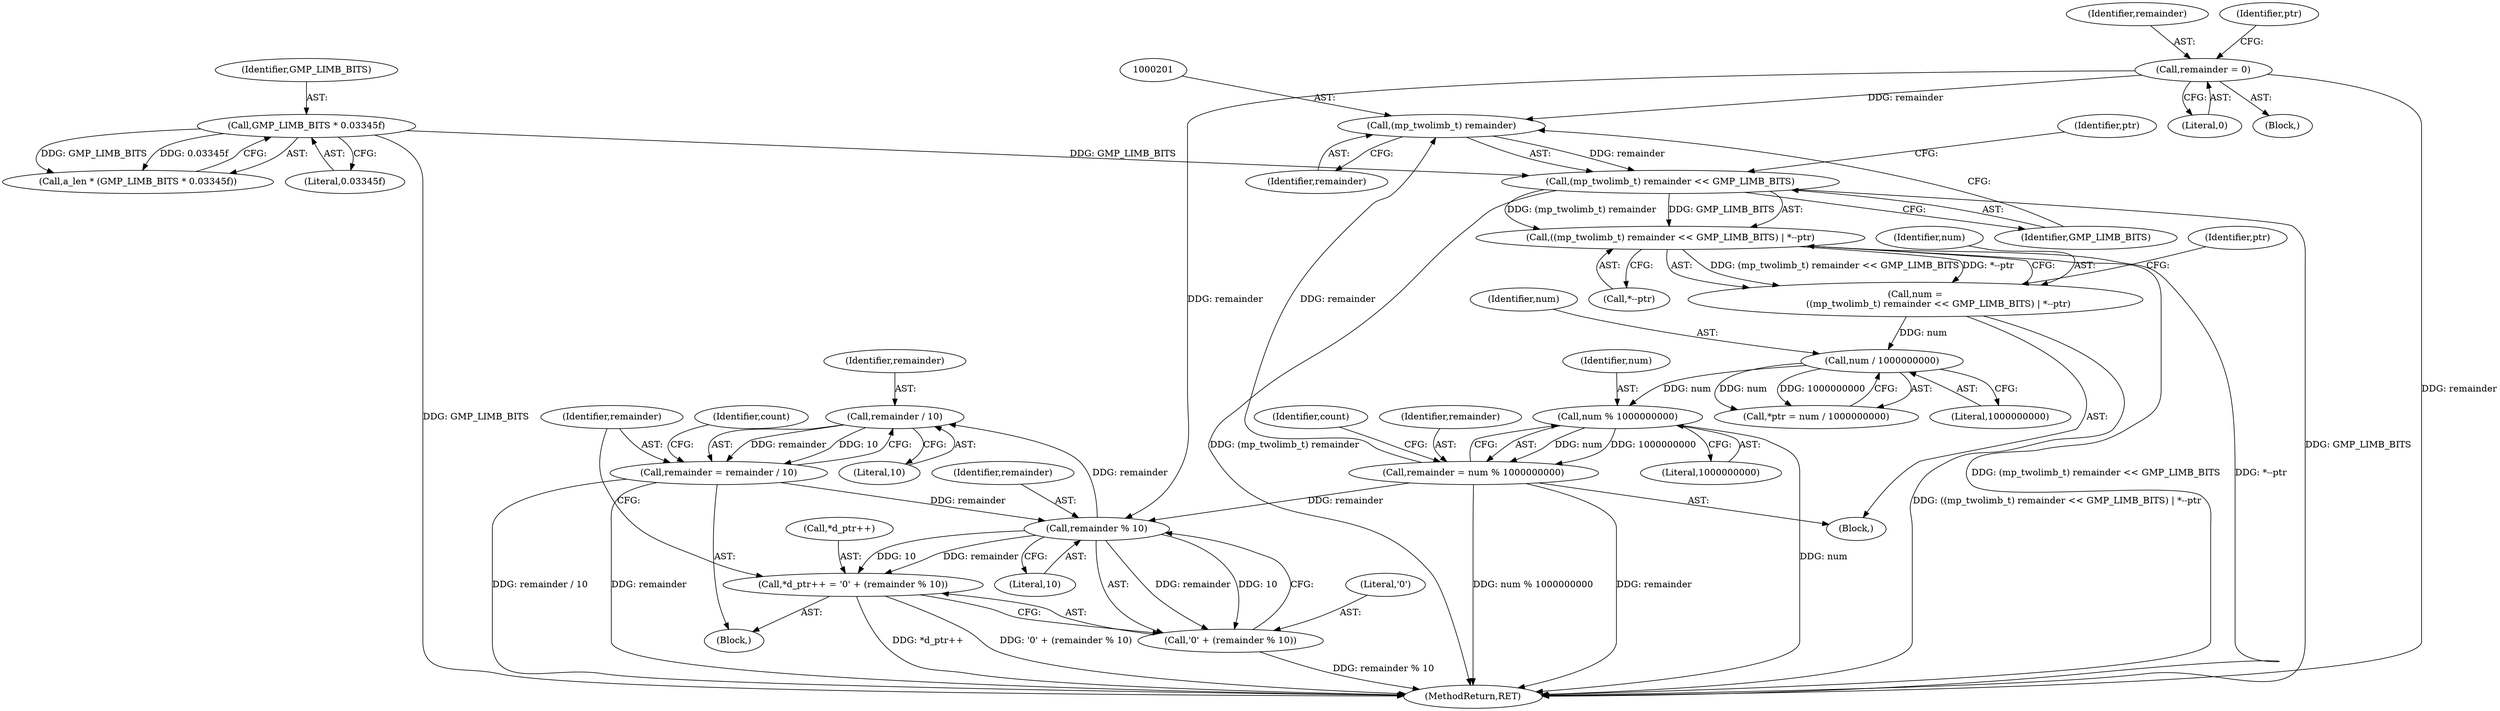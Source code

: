 digraph "0_gnulib_278b4175c9d7dd47c1a3071554aac02add3b3c35@API" {
"1000239" [label="(Call,remainder / 10)"];
"1000234" [label="(Call,remainder % 10)"];
"1000175" [label="(Call,remainder = 0)"];
"1000237" [label="(Call,remainder = remainder / 10)"];
"1000239" [label="(Call,remainder / 10)"];
"1000213" [label="(Call,remainder = num % 1000000000)"];
"1000215" [label="(Call,num % 1000000000)"];
"1000210" [label="(Call,num / 1000000000)"];
"1000196" [label="(Call,num =\n                ((mp_twolimb_t) remainder << GMP_LIMB_BITS) | *--ptr)"];
"1000198" [label="(Call,((mp_twolimb_t) remainder << GMP_LIMB_BITS) | *--ptr)"];
"1000199" [label="(Call,(mp_twolimb_t) remainder << GMP_LIMB_BITS)"];
"1000200" [label="(Call,(mp_twolimb_t) remainder)"];
"1000134" [label="(Call,GMP_LIMB_BITS * 0.03345f)"];
"1000228" [label="(Call,*d_ptr++ = '0' + (remainder % 10))"];
"1000232" [label="(Call,'0' + (remainder % 10))"];
"1000135" [label="(Identifier,GMP_LIMB_BITS)"];
"1000228" [label="(Call,*d_ptr++ = '0' + (remainder % 10))"];
"1000227" [label="(Block,)"];
"1000280" [label="(MethodReturn,RET)"];
"1000217" [label="(Literal,1000000000)"];
"1000234" [label="(Call,remainder % 10)"];
"1000175" [label="(Call,remainder = 0)"];
"1000193" [label="(Identifier,count)"];
"1000176" [label="(Identifier,remainder)"];
"1000229" [label="(Call,*d_ptr++)"];
"1000203" [label="(Identifier,GMP_LIMB_BITS)"];
"1000196" [label="(Call,num =\n                ((mp_twolimb_t) remainder << GMP_LIMB_BITS) | *--ptr)"];
"1000236" [label="(Literal,10)"];
"1000216" [label="(Identifier,num)"];
"1000211" [label="(Identifier,num)"];
"1000226" [label="(Identifier,count)"];
"1000206" [label="(Identifier,ptr)"];
"1000233" [label="(Literal,'0')"];
"1000237" [label="(Call,remainder = remainder / 10)"];
"1000241" [label="(Literal,10)"];
"1000239" [label="(Call,remainder / 10)"];
"1000202" [label="(Identifier,remainder)"];
"1000209" [label="(Identifier,ptr)"];
"1000200" [label="(Call,(mp_twolimb_t) remainder)"];
"1000235" [label="(Identifier,remainder)"];
"1000213" [label="(Call,remainder = num % 1000000000)"];
"1000240" [label="(Identifier,remainder)"];
"1000180" [label="(Identifier,ptr)"];
"1000177" [label="(Literal,0)"];
"1000204" [label="(Call,*--ptr)"];
"1000232" [label="(Call,'0' + (remainder % 10))"];
"1000173" [label="(Block,)"];
"1000238" [label="(Identifier,remainder)"];
"1000132" [label="(Call,a_len * (GMP_LIMB_BITS * 0.03345f))"];
"1000212" [label="(Literal,1000000000)"];
"1000207" [label="(Call,*ptr = num / 1000000000)"];
"1000215" [label="(Call,num % 1000000000)"];
"1000199" [label="(Call,(mp_twolimb_t) remainder << GMP_LIMB_BITS)"];
"1000198" [label="(Call,((mp_twolimb_t) remainder << GMP_LIMB_BITS) | *--ptr)"];
"1000194" [label="(Block,)"];
"1000210" [label="(Call,num / 1000000000)"];
"1000136" [label="(Literal,0.03345f)"];
"1000214" [label="(Identifier,remainder)"];
"1000134" [label="(Call,GMP_LIMB_BITS * 0.03345f)"];
"1000197" [label="(Identifier,num)"];
"1000239" -> "1000237"  [label="AST: "];
"1000239" -> "1000241"  [label="CFG: "];
"1000240" -> "1000239"  [label="AST: "];
"1000241" -> "1000239"  [label="AST: "];
"1000237" -> "1000239"  [label="CFG: "];
"1000239" -> "1000237"  [label="DDG: remainder"];
"1000239" -> "1000237"  [label="DDG: 10"];
"1000234" -> "1000239"  [label="DDG: remainder"];
"1000234" -> "1000232"  [label="AST: "];
"1000234" -> "1000236"  [label="CFG: "];
"1000235" -> "1000234"  [label="AST: "];
"1000236" -> "1000234"  [label="AST: "];
"1000232" -> "1000234"  [label="CFG: "];
"1000234" -> "1000228"  [label="DDG: remainder"];
"1000234" -> "1000228"  [label="DDG: 10"];
"1000234" -> "1000232"  [label="DDG: remainder"];
"1000234" -> "1000232"  [label="DDG: 10"];
"1000175" -> "1000234"  [label="DDG: remainder"];
"1000237" -> "1000234"  [label="DDG: remainder"];
"1000213" -> "1000234"  [label="DDG: remainder"];
"1000175" -> "1000173"  [label="AST: "];
"1000175" -> "1000177"  [label="CFG: "];
"1000176" -> "1000175"  [label="AST: "];
"1000177" -> "1000175"  [label="AST: "];
"1000180" -> "1000175"  [label="CFG: "];
"1000175" -> "1000280"  [label="DDG: remainder"];
"1000175" -> "1000200"  [label="DDG: remainder"];
"1000237" -> "1000227"  [label="AST: "];
"1000238" -> "1000237"  [label="AST: "];
"1000226" -> "1000237"  [label="CFG: "];
"1000237" -> "1000280"  [label="DDG: remainder / 10"];
"1000237" -> "1000280"  [label="DDG: remainder"];
"1000213" -> "1000194"  [label="AST: "];
"1000213" -> "1000215"  [label="CFG: "];
"1000214" -> "1000213"  [label="AST: "];
"1000215" -> "1000213"  [label="AST: "];
"1000193" -> "1000213"  [label="CFG: "];
"1000213" -> "1000280"  [label="DDG: remainder"];
"1000213" -> "1000280"  [label="DDG: num % 1000000000"];
"1000213" -> "1000200"  [label="DDG: remainder"];
"1000215" -> "1000213"  [label="DDG: num"];
"1000215" -> "1000213"  [label="DDG: 1000000000"];
"1000215" -> "1000217"  [label="CFG: "];
"1000216" -> "1000215"  [label="AST: "];
"1000217" -> "1000215"  [label="AST: "];
"1000215" -> "1000280"  [label="DDG: num"];
"1000210" -> "1000215"  [label="DDG: num"];
"1000210" -> "1000207"  [label="AST: "];
"1000210" -> "1000212"  [label="CFG: "];
"1000211" -> "1000210"  [label="AST: "];
"1000212" -> "1000210"  [label="AST: "];
"1000207" -> "1000210"  [label="CFG: "];
"1000210" -> "1000207"  [label="DDG: num"];
"1000210" -> "1000207"  [label="DDG: 1000000000"];
"1000196" -> "1000210"  [label="DDG: num"];
"1000196" -> "1000194"  [label="AST: "];
"1000196" -> "1000198"  [label="CFG: "];
"1000197" -> "1000196"  [label="AST: "];
"1000198" -> "1000196"  [label="AST: "];
"1000209" -> "1000196"  [label="CFG: "];
"1000196" -> "1000280"  [label="DDG: ((mp_twolimb_t) remainder << GMP_LIMB_BITS) | *--ptr"];
"1000198" -> "1000196"  [label="DDG: (mp_twolimb_t) remainder << GMP_LIMB_BITS"];
"1000198" -> "1000196"  [label="DDG: *--ptr"];
"1000198" -> "1000204"  [label="CFG: "];
"1000199" -> "1000198"  [label="AST: "];
"1000204" -> "1000198"  [label="AST: "];
"1000198" -> "1000280"  [label="DDG: (mp_twolimb_t) remainder << GMP_LIMB_BITS"];
"1000198" -> "1000280"  [label="DDG: *--ptr"];
"1000199" -> "1000198"  [label="DDG: (mp_twolimb_t) remainder"];
"1000199" -> "1000198"  [label="DDG: GMP_LIMB_BITS"];
"1000199" -> "1000203"  [label="CFG: "];
"1000200" -> "1000199"  [label="AST: "];
"1000203" -> "1000199"  [label="AST: "];
"1000206" -> "1000199"  [label="CFG: "];
"1000199" -> "1000280"  [label="DDG: (mp_twolimb_t) remainder"];
"1000199" -> "1000280"  [label="DDG: GMP_LIMB_BITS"];
"1000200" -> "1000199"  [label="DDG: remainder"];
"1000134" -> "1000199"  [label="DDG: GMP_LIMB_BITS"];
"1000200" -> "1000202"  [label="CFG: "];
"1000201" -> "1000200"  [label="AST: "];
"1000202" -> "1000200"  [label="AST: "];
"1000203" -> "1000200"  [label="CFG: "];
"1000134" -> "1000132"  [label="AST: "];
"1000134" -> "1000136"  [label="CFG: "];
"1000135" -> "1000134"  [label="AST: "];
"1000136" -> "1000134"  [label="AST: "];
"1000132" -> "1000134"  [label="CFG: "];
"1000134" -> "1000280"  [label="DDG: GMP_LIMB_BITS"];
"1000134" -> "1000132"  [label="DDG: GMP_LIMB_BITS"];
"1000134" -> "1000132"  [label="DDG: 0.03345f"];
"1000228" -> "1000227"  [label="AST: "];
"1000228" -> "1000232"  [label="CFG: "];
"1000229" -> "1000228"  [label="AST: "];
"1000232" -> "1000228"  [label="AST: "];
"1000238" -> "1000228"  [label="CFG: "];
"1000228" -> "1000280"  [label="DDG: *d_ptr++"];
"1000228" -> "1000280"  [label="DDG: '0' + (remainder % 10)"];
"1000233" -> "1000232"  [label="AST: "];
"1000232" -> "1000280"  [label="DDG: remainder % 10"];
}
